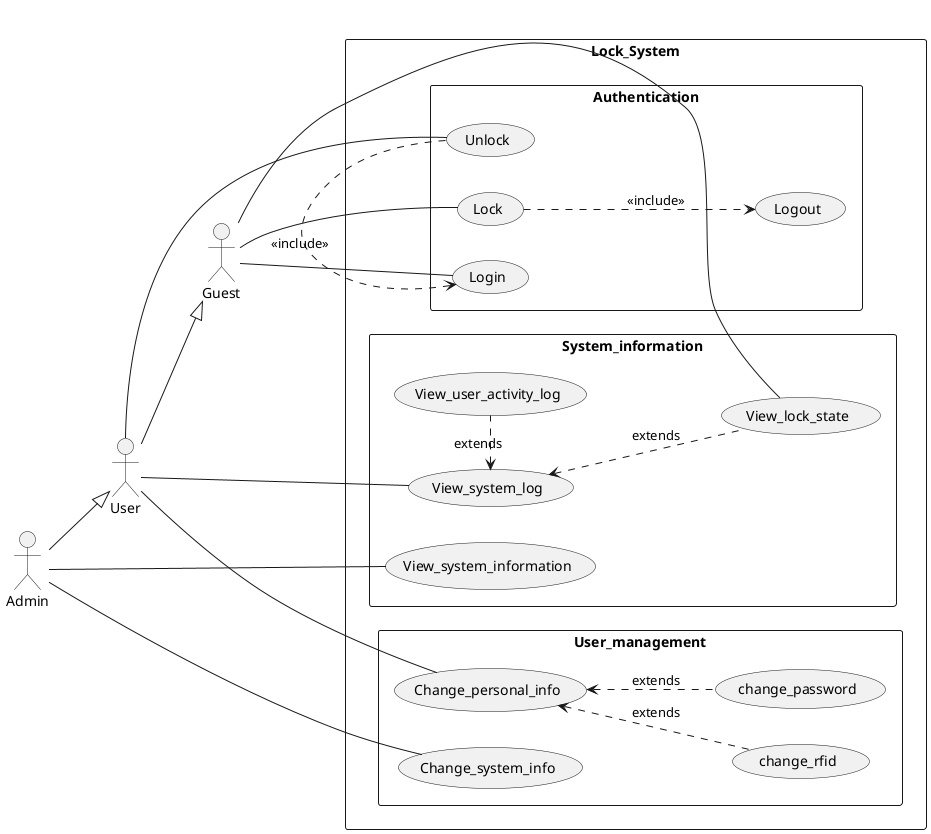 @startuml usecase_1_full_function
left to right direction
actor Admin as ad 
actor User as us 
actor Guest as gu 
rectangle Lock_System {
    rectangle Authentication {
        usecase Login as lg  
        usecase Lock as l 
        usecase Unlock as unl 
        usecase Logout as lo 
        unl .> lg : <<include>>
        l ..> lo : <<include>>
    }
    rectangle User_management {
        usecase Change_personal_info as cpi
        usecase Change_system_info as csi 
        usecase change_password
        usecase change_rfid
        cpi <.. change_password : extends
        cpi <.. change_rfid : extends
    }
    rectangle System_information {
        usecase View_system_log as vl 
        usecase View_system_information as vsi 
        usecase View_lock_state as vls  
        usecase View_user_activity_log as vual
        vl <. vual : extends
        vl <.. vls : extends
    }
}

us --|> gu 
ad --|> us 

gu -- lg 
gu -- l 
gu -- vls 

us -- unl 
us -- cpi
us -- vl

ad -- vsi 
ad -- csi 

@enduml